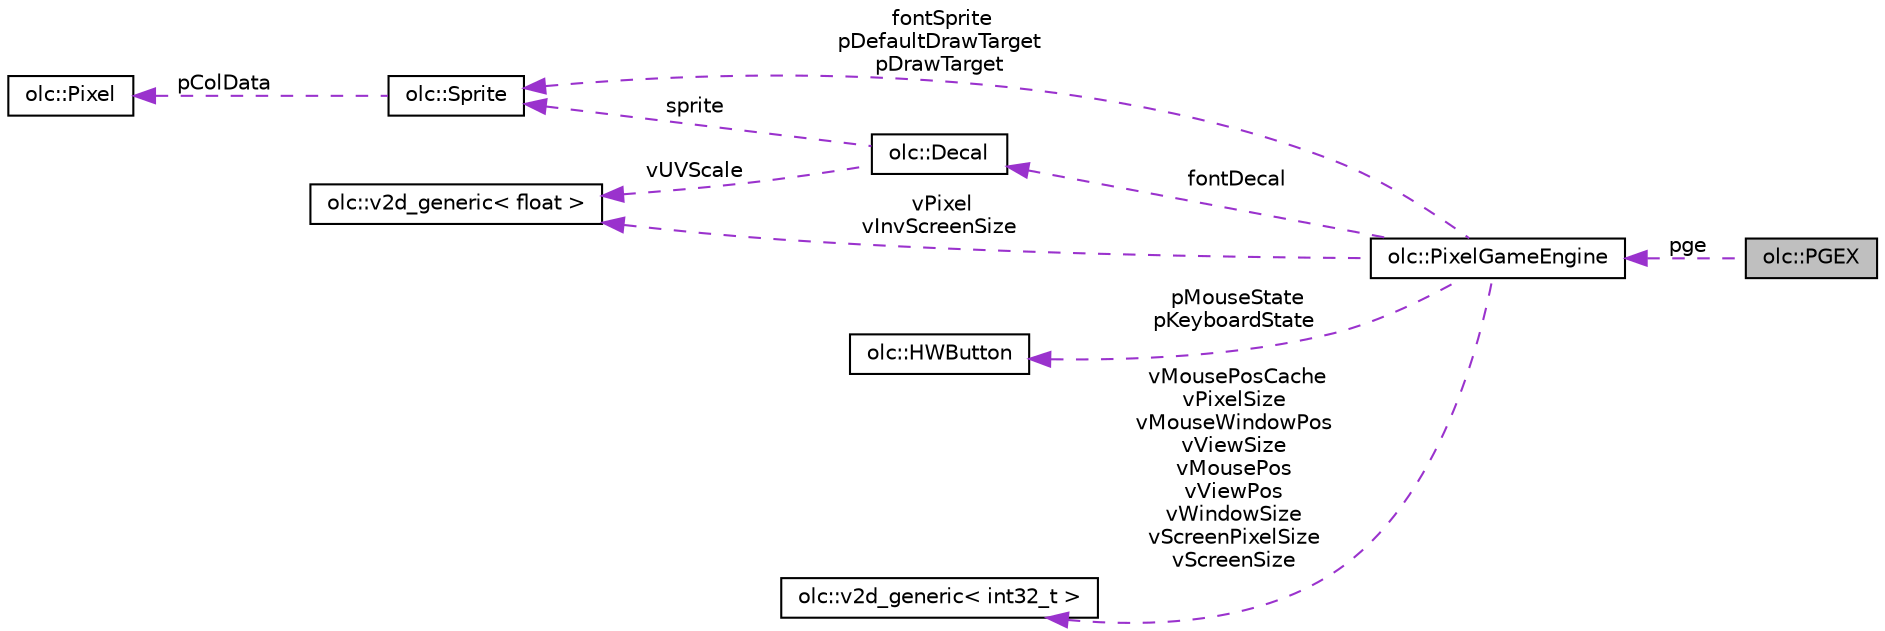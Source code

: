 digraph "olc::PGEX"
{
 // LATEX_PDF_SIZE
  edge [fontname="Helvetica",fontsize="10",labelfontname="Helvetica",labelfontsize="10"];
  node [fontname="Helvetica",fontsize="10",shape=record];
  rankdir="LR";
  Node1 [label="olc::PGEX",height=0.2,width=0.4,color="black", fillcolor="grey75", style="filled", fontcolor="black",tooltip=" "];
  Node2 -> Node1 [dir="back",color="darkorchid3",fontsize="10",style="dashed",label=" pge" ,fontname="Helvetica"];
  Node2 [label="olc::PixelGameEngine",height=0.2,width=0.4,color="black", fillcolor="white", style="filled",URL="$classolc_1_1PixelGameEngine.html",tooltip=" "];
  Node3 -> Node2 [dir="back",color="darkorchid3",fontsize="10",style="dashed",label=" fontDecal" ,fontname="Helvetica"];
  Node3 [label="olc::Decal",height=0.2,width=0.4,color="black", fillcolor="white", style="filled",URL="$classolc_1_1Decal.html",tooltip=" "];
  Node4 -> Node3 [dir="back",color="darkorchid3",fontsize="10",style="dashed",label=" sprite" ,fontname="Helvetica"];
  Node4 [label="olc::Sprite",height=0.2,width=0.4,color="black", fillcolor="white", style="filled",URL="$classolc_1_1Sprite.html",tooltip=" "];
  Node5 -> Node4 [dir="back",color="darkorchid3",fontsize="10",style="dashed",label=" pColData" ,fontname="Helvetica"];
  Node5 [label="olc::Pixel",height=0.2,width=0.4,color="black", fillcolor="white", style="filled",URL="$structolc_1_1Pixel.html",tooltip=" "];
  Node6 -> Node3 [dir="back",color="darkorchid3",fontsize="10",style="dashed",label=" vUVScale" ,fontname="Helvetica"];
  Node6 [label="olc::v2d_generic\< float \>",height=0.2,width=0.4,color="black", fillcolor="white", style="filled",URL="$structolc_1_1v2d__generic.html",tooltip=" "];
  Node7 -> Node2 [dir="back",color="darkorchid3",fontsize="10",style="dashed",label=" pMouseState\npKeyboardState" ,fontname="Helvetica"];
  Node7 [label="olc::HWButton",height=0.2,width=0.4,color="black", fillcolor="white", style="filled",URL="$structolc_1_1HWButton.html",tooltip=" "];
  Node8 -> Node2 [dir="back",color="darkorchid3",fontsize="10",style="dashed",label=" vMousePosCache\nvPixelSize\nvMouseWindowPos\nvViewSize\nvMousePos\nvViewPos\nvWindowSize\nvScreenPixelSize\nvScreenSize" ,fontname="Helvetica"];
  Node8 [label="olc::v2d_generic\< int32_t \>",height=0.2,width=0.4,color="black", fillcolor="white", style="filled",URL="$structolc_1_1v2d__generic.html",tooltip=" "];
  Node4 -> Node2 [dir="back",color="darkorchid3",fontsize="10",style="dashed",label=" fontSprite\npDefaultDrawTarget\npDrawTarget" ,fontname="Helvetica"];
  Node6 -> Node2 [dir="back",color="darkorchid3",fontsize="10",style="dashed",label=" vPixel\nvInvScreenSize" ,fontname="Helvetica"];
}
